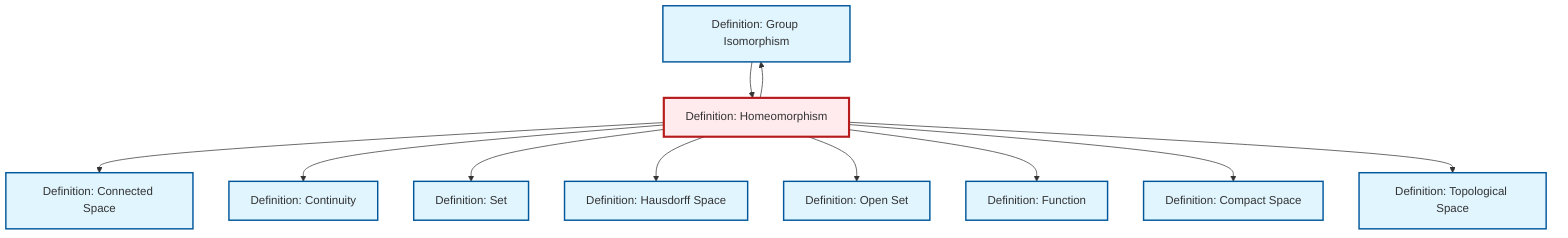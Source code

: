graph TD
    classDef definition fill:#e1f5fe,stroke:#01579b,stroke-width:2px
    classDef theorem fill:#f3e5f5,stroke:#4a148c,stroke-width:2px
    classDef axiom fill:#fff3e0,stroke:#e65100,stroke-width:2px
    classDef example fill:#e8f5e9,stroke:#1b5e20,stroke-width:2px
    classDef current fill:#ffebee,stroke:#b71c1c,stroke-width:3px
    def-connected["Definition: Connected Space"]:::definition
    def-compact["Definition: Compact Space"]:::definition
    def-function["Definition: Function"]:::definition
    def-hausdorff["Definition: Hausdorff Space"]:::definition
    def-open-set["Definition: Open Set"]:::definition
    def-topological-space["Definition: Topological Space"]:::definition
    def-isomorphism["Definition: Group Isomorphism"]:::definition
    def-homeomorphism["Definition: Homeomorphism"]:::definition
    def-set["Definition: Set"]:::definition
    def-continuity["Definition: Continuity"]:::definition
    def-homeomorphism --> def-connected
    def-homeomorphism --> def-continuity
    def-homeomorphism --> def-set
    def-homeomorphism --> def-hausdorff
    def-homeomorphism --> def-isomorphism
    def-homeomorphism --> def-open-set
    def-homeomorphism --> def-function
    def-homeomorphism --> def-compact
    def-isomorphism --> def-homeomorphism
    def-homeomorphism --> def-topological-space
    class def-homeomorphism current